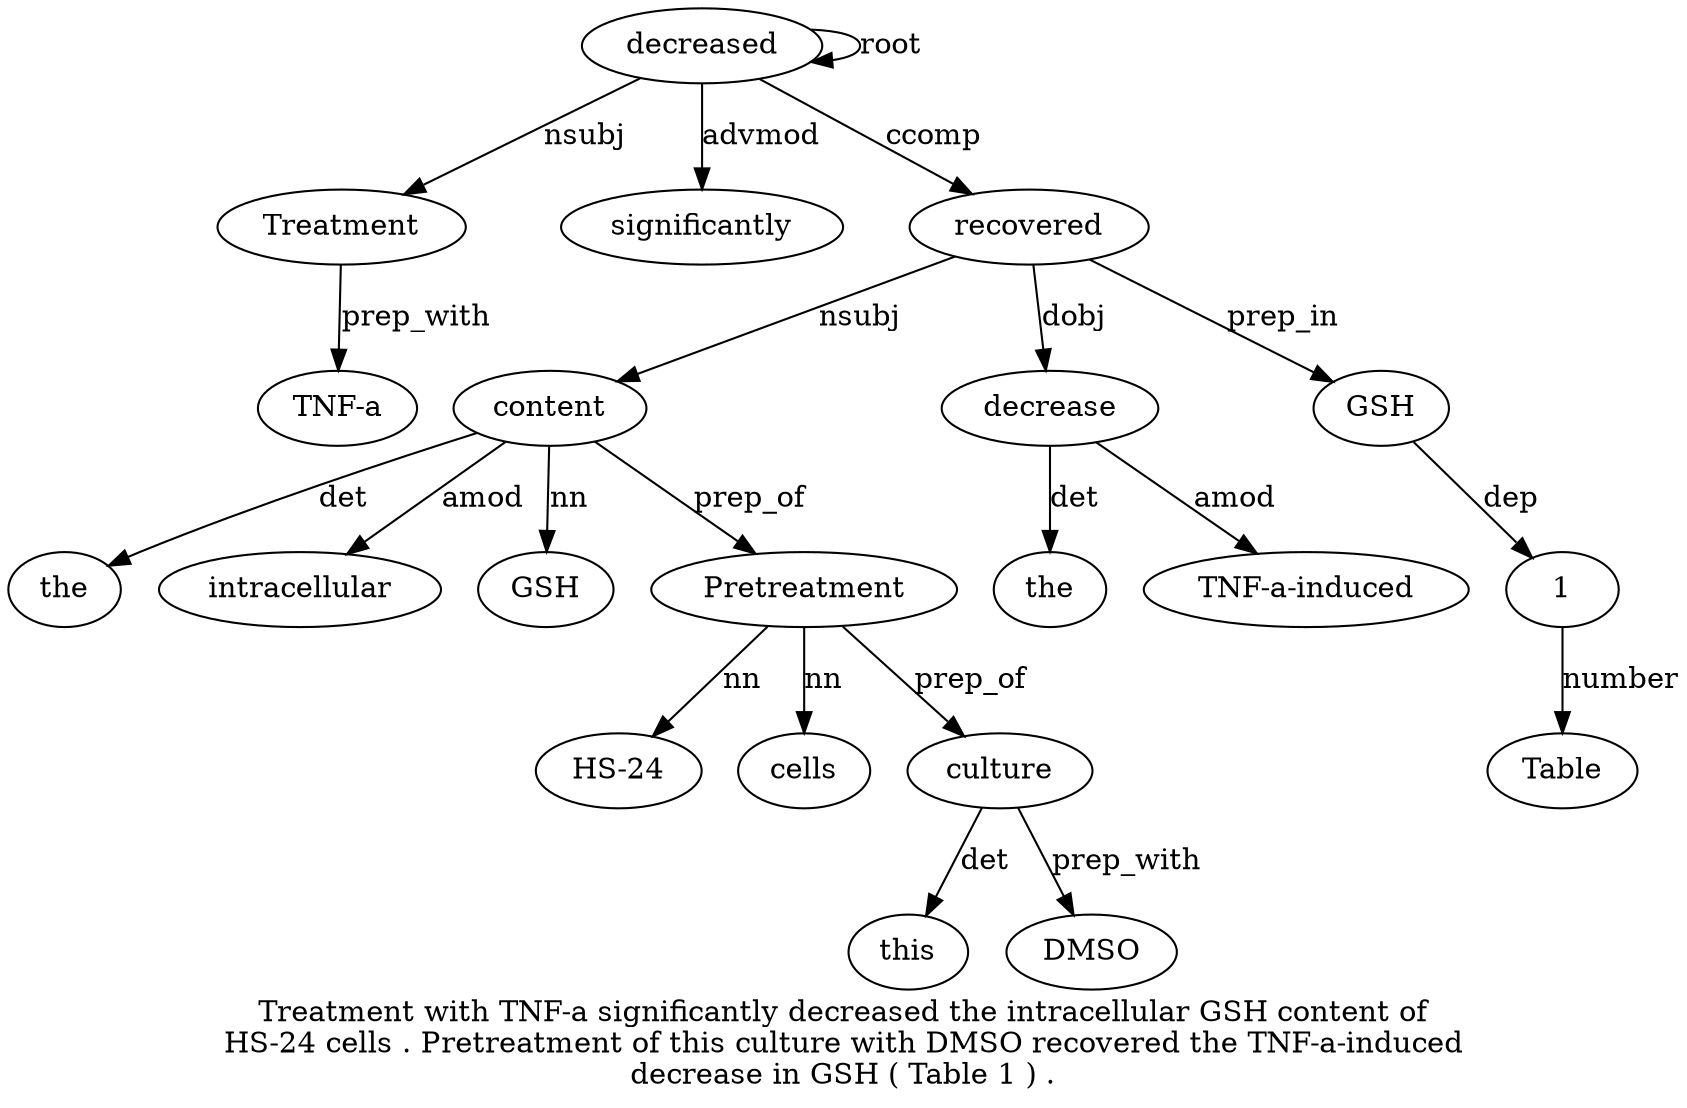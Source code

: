 digraph "Treatment with TNF-a significantly decreased the intracellular GSH content of HS-24 cells . Pretreatment of this culture with DMSO recovered the TNF-a-induced decrease in GSH ( Table 1 ) ." {
label="Treatment with TNF-a significantly decreased the intracellular GSH content of
HS-24 cells . Pretreatment of this culture with DMSO recovered the TNF-a-induced
decrease in GSH ( Table 1 ) .";
decreased5 [style=filled, fillcolor=white, label=decreased];
Treatment1 [style=filled, fillcolor=white, label=Treatment];
decreased5 -> Treatment1  [label=nsubj];
"TNF-a3" [style=filled, fillcolor=white, label="TNF-a"];
Treatment1 -> "TNF-a3"  [label=prep_with];
significantly4 [style=filled, fillcolor=white, label=significantly];
decreased5 -> significantly4  [label=advmod];
decreased5 -> decreased5  [label=root];
content9 [style=filled, fillcolor=white, label=content];
the6 [style=filled, fillcolor=white, label=the];
content9 -> the6  [label=det];
intracellular7 [style=filled, fillcolor=white, label=intracellular];
content9 -> intracellular7  [label=amod];
GSH8 [style=filled, fillcolor=white, label=GSH];
content9 -> GSH8  [label=nn];
recovered20 [style=filled, fillcolor=white, label=recovered];
recovered20 -> content9  [label=nsubj];
Pretreatment14 [style=filled, fillcolor=white, label=Pretreatment];
"HS-2411" [style=filled, fillcolor=white, label="HS-24"];
Pretreatment14 -> "HS-2411"  [label=nn];
cells12 [style=filled, fillcolor=white, label=cells];
Pretreatment14 -> cells12  [label=nn];
content9 -> Pretreatment14  [label=prep_of];
culture17 [style=filled, fillcolor=white, label=culture];
this16 [style=filled, fillcolor=white, label=this];
culture17 -> this16  [label=det];
Pretreatment14 -> culture17  [label=prep_of];
DMSO19 [style=filled, fillcolor=white, label=DMSO];
culture17 -> DMSO19  [label=prep_with];
decreased5 -> recovered20  [label=ccomp];
decrease23 [style=filled, fillcolor=white, label=decrease];
the21 [style=filled, fillcolor=white, label=the];
decrease23 -> the21  [label=det];
"TNF-a-induced22" [style=filled, fillcolor=white, label="TNF-a-induced"];
decrease23 -> "TNF-a-induced22"  [label=amod];
recovered20 -> decrease23  [label=dobj];
GSH25 [style=filled, fillcolor=white, label=GSH];
recovered20 -> GSH25  [label=prep_in];
128 [style=filled, fillcolor=white, label=1];
Table27 [style=filled, fillcolor=white, label=Table];
128 -> Table27  [label=number];
GSH25 -> 128  [label=dep];
}

